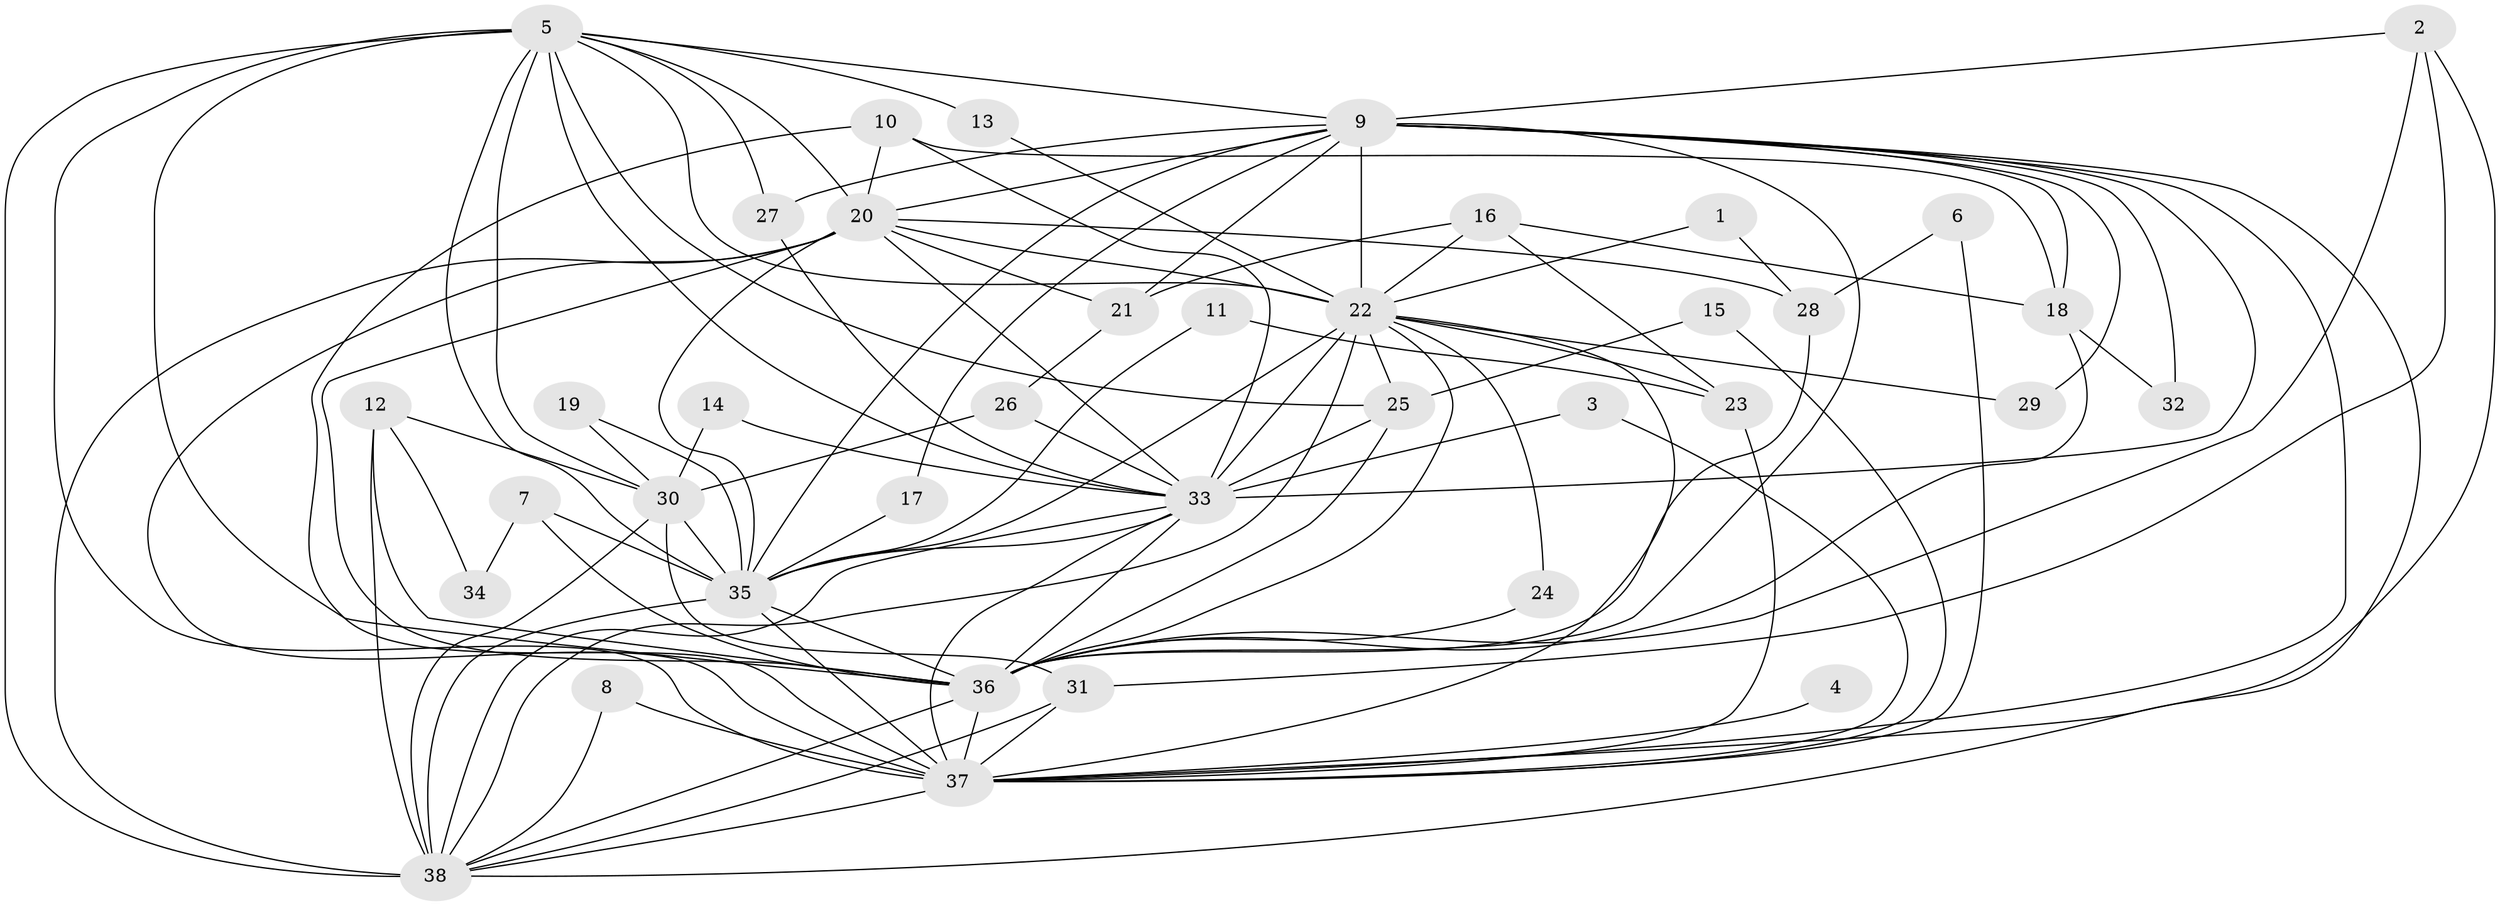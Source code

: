 // original degree distribution, {17: 0.039473684210526314, 18: 0.013157894736842105, 24: 0.013157894736842105, 15: 0.013157894736842105, 20: 0.02631578947368421, 12: 0.013157894736842105, 22: 0.013157894736842105, 3: 0.19736842105263158, 2: 0.5526315789473685, 5: 0.02631578947368421, 4: 0.07894736842105263, 9: 0.013157894736842105}
// Generated by graph-tools (version 1.1) at 2025/01/03/09/25 03:01:17]
// undirected, 38 vertices, 106 edges
graph export_dot {
graph [start="1"]
  node [color=gray90,style=filled];
  1;
  2;
  3;
  4;
  5;
  6;
  7;
  8;
  9;
  10;
  11;
  12;
  13;
  14;
  15;
  16;
  17;
  18;
  19;
  20;
  21;
  22;
  23;
  24;
  25;
  26;
  27;
  28;
  29;
  30;
  31;
  32;
  33;
  34;
  35;
  36;
  37;
  38;
  1 -- 22 [weight=1.0];
  1 -- 28 [weight=1.0];
  2 -- 9 [weight=1.0];
  2 -- 31 [weight=1.0];
  2 -- 36 [weight=1.0];
  2 -- 37 [weight=1.0];
  3 -- 33 [weight=1.0];
  3 -- 37 [weight=1.0];
  4 -- 37 [weight=1.0];
  5 -- 9 [weight=3.0];
  5 -- 13 [weight=1.0];
  5 -- 20 [weight=2.0];
  5 -- 22 [weight=3.0];
  5 -- 25 [weight=1.0];
  5 -- 27 [weight=1.0];
  5 -- 30 [weight=1.0];
  5 -- 33 [weight=2.0];
  5 -- 35 [weight=2.0];
  5 -- 36 [weight=4.0];
  5 -- 37 [weight=3.0];
  5 -- 38 [weight=2.0];
  6 -- 28 [weight=1.0];
  6 -- 37 [weight=1.0];
  7 -- 34 [weight=1.0];
  7 -- 35 [weight=2.0];
  7 -- 36 [weight=1.0];
  8 -- 37 [weight=1.0];
  8 -- 38 [weight=1.0];
  9 -- 17 [weight=1.0];
  9 -- 18 [weight=1.0];
  9 -- 20 [weight=1.0];
  9 -- 21 [weight=1.0];
  9 -- 22 [weight=2.0];
  9 -- 27 [weight=1.0];
  9 -- 29 [weight=1.0];
  9 -- 32 [weight=1.0];
  9 -- 33 [weight=1.0];
  9 -- 35 [weight=1.0];
  9 -- 36 [weight=2.0];
  9 -- 37 [weight=1.0];
  9 -- 38 [weight=1.0];
  10 -- 18 [weight=1.0];
  10 -- 20 [weight=1.0];
  10 -- 33 [weight=1.0];
  10 -- 37 [weight=1.0];
  11 -- 23 [weight=1.0];
  11 -- 35 [weight=1.0];
  12 -- 30 [weight=1.0];
  12 -- 34 [weight=1.0];
  12 -- 36 [weight=1.0];
  12 -- 38 [weight=1.0];
  13 -- 22 [weight=1.0];
  14 -- 30 [weight=1.0];
  14 -- 33 [weight=1.0];
  15 -- 25 [weight=1.0];
  15 -- 37 [weight=2.0];
  16 -- 18 [weight=1.0];
  16 -- 21 [weight=1.0];
  16 -- 22 [weight=1.0];
  16 -- 23 [weight=1.0];
  17 -- 35 [weight=1.0];
  18 -- 32 [weight=1.0];
  18 -- 36 [weight=1.0];
  19 -- 30 [weight=1.0];
  19 -- 35 [weight=2.0];
  20 -- 21 [weight=1.0];
  20 -- 22 [weight=2.0];
  20 -- 28 [weight=1.0];
  20 -- 33 [weight=2.0];
  20 -- 35 [weight=1.0];
  20 -- 36 [weight=1.0];
  20 -- 37 [weight=2.0];
  20 -- 38 [weight=3.0];
  21 -- 26 [weight=1.0];
  22 -- 23 [weight=1.0];
  22 -- 24 [weight=1.0];
  22 -- 25 [weight=1.0];
  22 -- 29 [weight=1.0];
  22 -- 33 [weight=2.0];
  22 -- 35 [weight=1.0];
  22 -- 36 [weight=1.0];
  22 -- 37 [weight=1.0];
  22 -- 38 [weight=1.0];
  23 -- 37 [weight=1.0];
  24 -- 36 [weight=1.0];
  25 -- 33 [weight=1.0];
  25 -- 36 [weight=1.0];
  26 -- 30 [weight=1.0];
  26 -- 33 [weight=1.0];
  27 -- 33 [weight=1.0];
  28 -- 36 [weight=1.0];
  30 -- 31 [weight=1.0];
  30 -- 35 [weight=1.0];
  30 -- 38 [weight=2.0];
  31 -- 37 [weight=1.0];
  31 -- 38 [weight=1.0];
  33 -- 35 [weight=1.0];
  33 -- 36 [weight=1.0];
  33 -- 37 [weight=1.0];
  33 -- 38 [weight=1.0];
  35 -- 36 [weight=2.0];
  35 -- 37 [weight=1.0];
  35 -- 38 [weight=2.0];
  36 -- 37 [weight=1.0];
  36 -- 38 [weight=1.0];
  37 -- 38 [weight=2.0];
}

